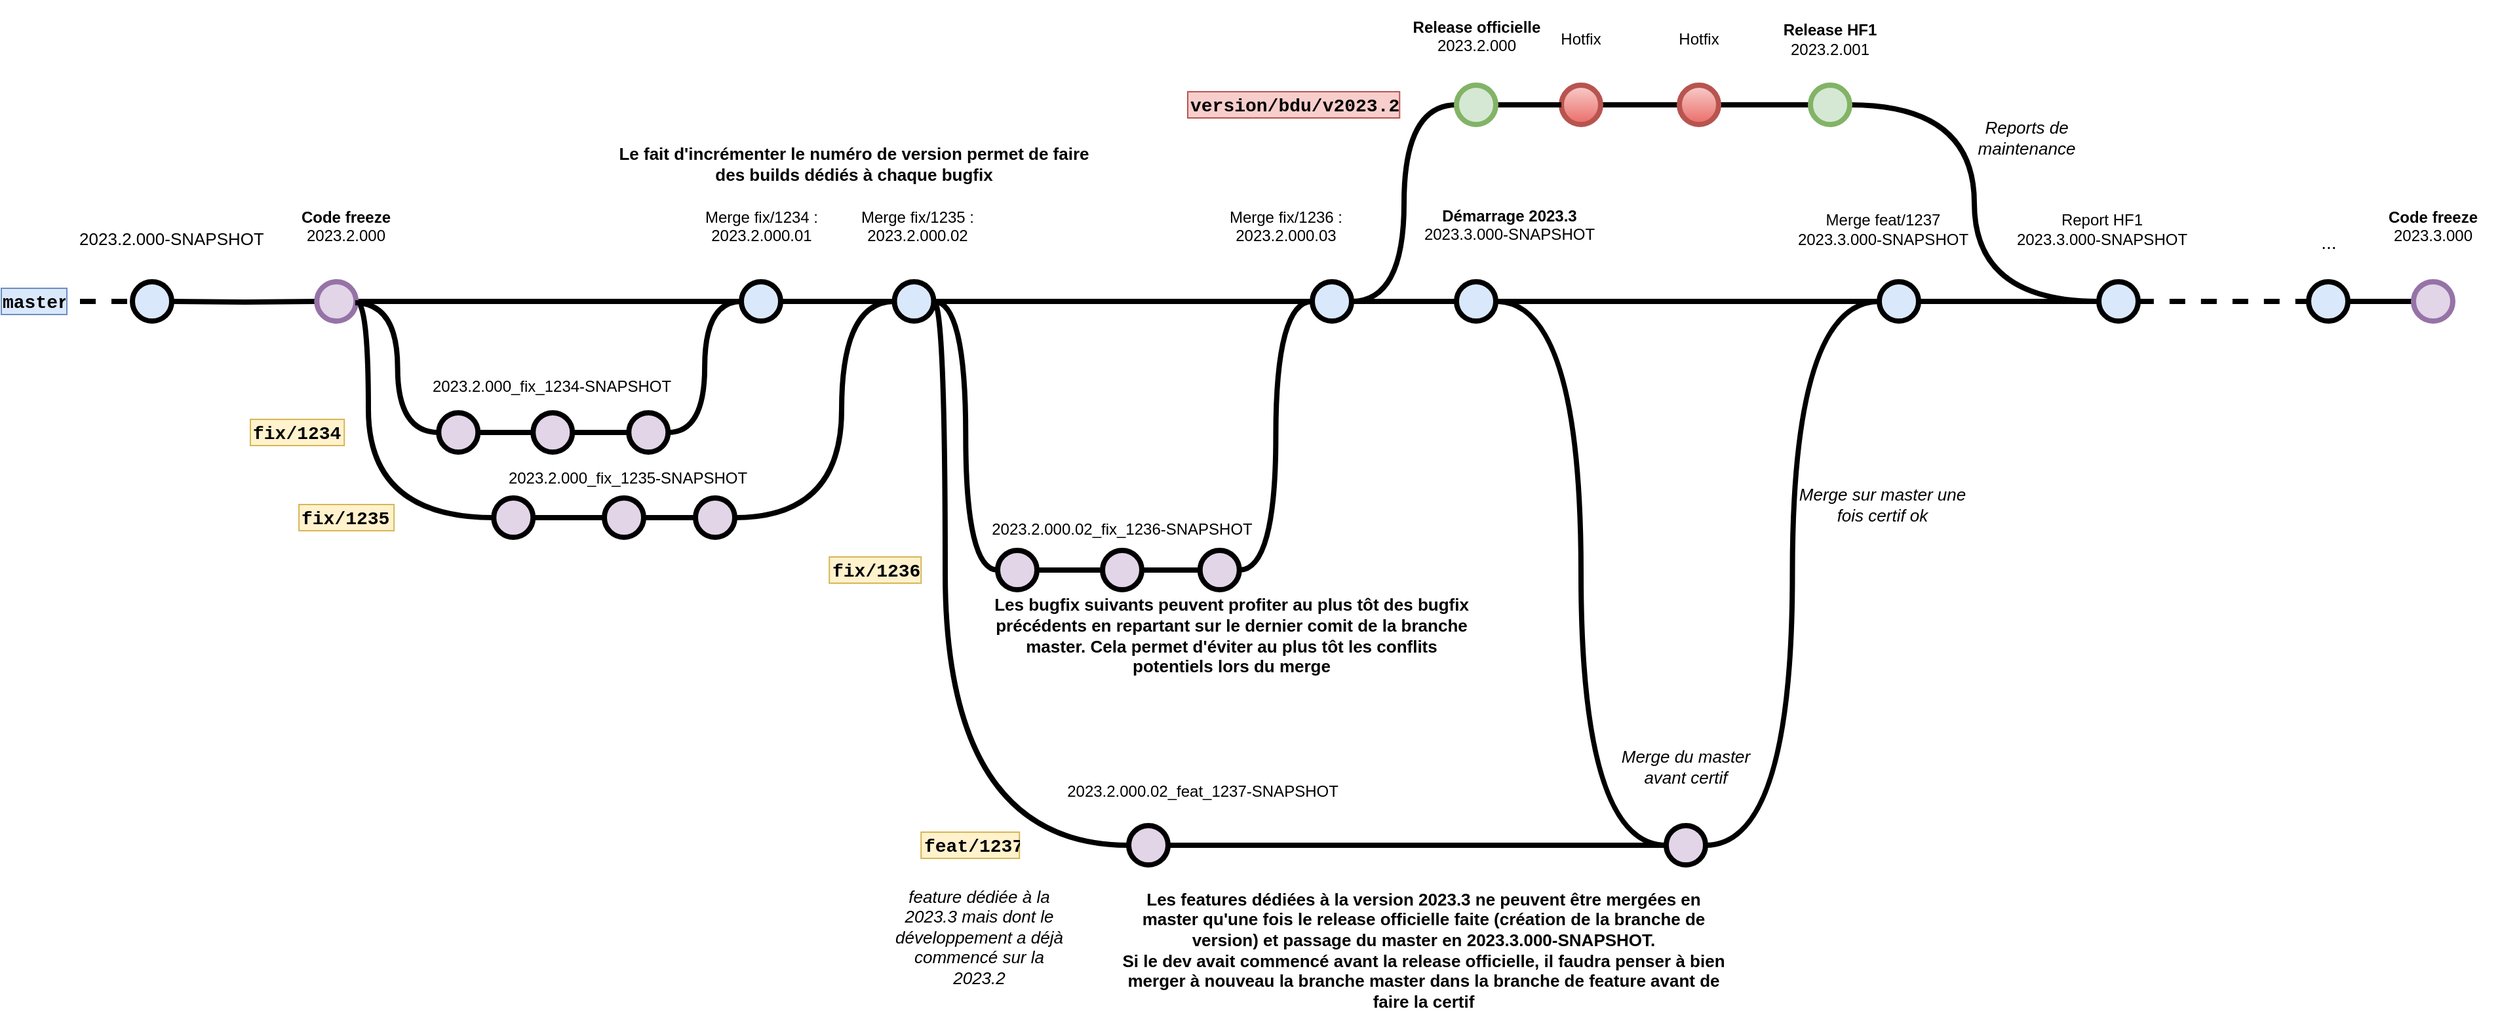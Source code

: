 <mxfile version="21.3.7" type="github">
  <diagram id="yPxyJZ8AM_hMuL3Unpa9" name="simple gitflow">
    <mxGraphModel dx="2607" dy="1462" grid="1" gridSize="10" guides="1" tooltips="1" connect="1" arrows="1" fold="1" page="1" pageScale="1" pageWidth="1100" pageHeight="850" math="0" shadow="0">
      <root>
        <mxCell id="0" />
        <mxCell id="1" parent="0" />
        <mxCell id="kNyc37dz9Y1JkBd23-l--1" value="" style="edgeStyle=orthogonalEdgeStyle;rounded=0;html=1;jettySize=auto;orthogonalLoop=1;plain-blue;endArrow=none;endFill=0;strokeWidth=4;strokeColor=#000000;" parent="1" target="kNyc37dz9Y1JkBd23-l--5" edge="1">
          <mxGeometry x="144.5" y="250" as="geometry">
            <mxPoint x="140" y="250" as="sourcePoint" />
          </mxGeometry>
        </mxCell>
        <mxCell id="kNyc37dz9Y1JkBd23-l--4" value="" style="edgeStyle=orthogonalEdgeStyle;curved=1;rounded=0;orthogonalLoop=1;jettySize=auto;html=1;endArrow=none;endFill=0;strokeWidth=4;fontFamily=Courier New;fontSize=16;" parent="1" source="kNyc37dz9Y1JkBd23-l--5" target="kNyc37dz9Y1JkBd23-l--8" edge="1">
          <mxGeometry relative="1" as="geometry" />
        </mxCell>
        <mxCell id="kNyc37dz9Y1JkBd23-l--71" style="edgeStyle=orthogonalEdgeStyle;shape=connector;curved=1;rounded=0;orthogonalLoop=1;jettySize=auto;html=1;entryX=0;entryY=0.5;entryDx=0;entryDy=0;entryPerimeter=0;labelBackgroundColor=default;strokeColor=default;strokeWidth=4;fontFamily=Courier New;fontSize=16;fontColor=default;endArrow=none;endFill=0;" parent="1" source="kNyc37dz9Y1JkBd23-l--5" target="kNyc37dz9Y1JkBd23-l--38" edge="1">
          <mxGeometry relative="1" as="geometry">
            <Array as="points">
              <mxPoint x="290" y="250" />
              <mxPoint x="290" y="415" />
            </Array>
          </mxGeometry>
        </mxCell>
        <mxCell id="kNyc37dz9Y1JkBd23-l--5" value="" style="verticalLabelPosition=bottom;verticalAlign=top;html=1;strokeWidth=4;shape=mxgraph.flowchart.on-page_reference;strokeColor=#9673a6;fillColor=#e1d5e7;" parent="1" vertex="1">
          <mxGeometry x="250.62" y="235" width="30" height="30" as="geometry" />
        </mxCell>
        <mxCell id="kNyc37dz9Y1JkBd23-l--57" value="" style="edgeStyle=orthogonalEdgeStyle;shape=connector;curved=1;rounded=0;orthogonalLoop=1;jettySize=auto;html=1;labelBackgroundColor=default;strokeColor=default;strokeWidth=4;fontFamily=Courier New;fontSize=16;fontColor=default;endArrow=none;endFill=0;" parent="1" source="kNyc37dz9Y1JkBd23-l--8" target="kNyc37dz9Y1JkBd23-l--53" edge="1">
          <mxGeometry relative="1" as="geometry" />
        </mxCell>
        <mxCell id="kNyc37dz9Y1JkBd23-l--8" value="" style="verticalLabelPosition=bottom;verticalAlign=top;html=1;strokeWidth=4;shape=mxgraph.flowchart.on-page_reference;plain-blue;gradientColor=none;strokeColor=#000000;" parent="1" vertex="1">
          <mxGeometry x="574.5" y="235" width="30" height="30" as="geometry" />
        </mxCell>
        <mxCell id="kNyc37dz9Y1JkBd23-l--12" value="" style="edgeStyle=orthogonalEdgeStyle;rounded=0;html=1;jettySize=auto;orthogonalLoop=1;strokeWidth=4;endArrow=none;endFill=0;dashed=1;" parent="1" edge="1">
          <mxGeometry x="44.5" y="250" as="geometry">
            <mxPoint x="70" y="250" as="sourcePoint" />
            <mxPoint x="114.5" y="250" as="targetPoint" />
          </mxGeometry>
        </mxCell>
        <mxCell id="kNyc37dz9Y1JkBd23-l--13" value="master" style="text;html=1;strokeColor=#6c8ebf;fillColor=#dae8fc;align=center;verticalAlign=middle;whiteSpace=wrap;overflow=hidden;fontSize=14;fontStyle=1;fontFamily=Courier New;" parent="1" vertex="1">
          <mxGeometry x="10" y="240" width="50" height="20" as="geometry" />
        </mxCell>
        <mxCell id="kNyc37dz9Y1JkBd23-l--14" style="edgeStyle=orthogonalEdgeStyle;curved=1;rounded=0;html=1;exitX=1;exitY=0.5;exitPerimeter=0;entryX=0;entryY=0.5;entryPerimeter=0;endArrow=none;endFill=0;jettySize=auto;orthogonalLoop=1;strokeWidth=4;fontSize=15;" parent="1" source="kNyc37dz9Y1JkBd23-l--15" target="kNyc37dz9Y1JkBd23-l--17" edge="1">
          <mxGeometry relative="1" as="geometry" />
        </mxCell>
        <mxCell id="kNyc37dz9Y1JkBd23-l--15" value="" style="verticalLabelPosition=bottom;verticalAlign=top;html=1;strokeWidth=4;shape=mxgraph.flowchart.on-page_reference;plain-purple;gradientColor=none;strokeColor=#000000;" parent="1" vertex="1">
          <mxGeometry x="343.63" y="335" width="30" height="30" as="geometry" />
        </mxCell>
        <mxCell id="kNyc37dz9Y1JkBd23-l--16" style="edgeStyle=orthogonalEdgeStyle;curved=1;rounded=0;html=1;exitX=1;exitY=0.5;exitPerimeter=0;entryX=0;entryY=0.5;entryPerimeter=0;endArrow=none;endFill=0;jettySize=auto;orthogonalLoop=1;strokeWidth=4;fontSize=15;" parent="1" source="kNyc37dz9Y1JkBd23-l--17" target="kNyc37dz9Y1JkBd23-l--19" edge="1">
          <mxGeometry relative="1" as="geometry" />
        </mxCell>
        <mxCell id="kNyc37dz9Y1JkBd23-l--17" value="" style="verticalLabelPosition=bottom;verticalAlign=top;html=1;strokeWidth=4;shape=mxgraph.flowchart.on-page_reference;plain-purple;gradientColor=none;strokeColor=#000000;" parent="1" vertex="1">
          <mxGeometry x="415.63" y="335" width="30" height="30" as="geometry" />
        </mxCell>
        <mxCell id="kNyc37dz9Y1JkBd23-l--19" value="" style="verticalLabelPosition=bottom;verticalAlign=top;html=1;strokeWidth=4;shape=mxgraph.flowchart.on-page_reference;plain-purple;gradientColor=none;strokeColor=#000000;" parent="1" vertex="1">
          <mxGeometry x="488.63" y="335" width="30" height="30" as="geometry" />
        </mxCell>
        <mxCell id="kNyc37dz9Y1JkBd23-l--20" value="&lt;div&gt;fix/1234&lt;/div&gt;" style="text;html=1;strokeColor=#d6b656;fillColor=#fff2cc;align=left;verticalAlign=middle;whiteSpace=wrap;overflow=hidden;fontSize=14;fontStyle=1;fontFamily=Courier New;" parent="1" vertex="1">
          <mxGeometry x="200" y="340" width="71.62" height="20" as="geometry" />
        </mxCell>
        <mxCell id="kNyc37dz9Y1JkBd23-l--23" value="&lt;div style=&quot;font-size: 13px;&quot;&gt;2023.2.000-SNAPSHOT&lt;/div&gt;&lt;div style=&quot;font-size: 13px;&quot;&gt;&lt;br style=&quot;font-size: 13px;&quot;&gt;&lt;/div&gt;" style="text;html=1;strokeColor=none;fillColor=none;align=center;verticalAlign=middle;whiteSpace=wrap;overflow=hidden;fontSize=13;" parent="1" vertex="1">
          <mxGeometry x="59.5" y="185" width="160" height="50" as="geometry" />
        </mxCell>
        <mxCell id="kNyc37dz9Y1JkBd23-l--30" value="&lt;div style=&quot;font-size: 12px;&quot;&gt;&lt;b&gt;Code freeze&lt;/b&gt; &lt;br style=&quot;font-size: 12px;&quot;&gt;&lt;/div&gt;&lt;div style=&quot;font-size: 12px;&quot;&gt;2023.2.000&lt;/div&gt;&lt;div style=&quot;font-size: 12px;&quot;&gt;&lt;br style=&quot;font-size: 12px;&quot;&gt;&lt;/div&gt;" style="text;html=1;strokeColor=none;fillColor=none;align=center;verticalAlign=middle;whiteSpace=wrap;overflow=hidden;fontSize=12;" parent="1" vertex="1">
          <mxGeometry x="223.31" y="160" width="100" height="80" as="geometry" />
        </mxCell>
        <mxCell id="kNyc37dz9Y1JkBd23-l--33" style="edgeStyle=orthogonalEdgeStyle;curved=1;rounded=0;html=1;entryX=0;entryY=0.5;entryPerimeter=0;endArrow=none;endFill=0;jettySize=auto;orthogonalLoop=1;strokeWidth=4;fontSize=15;entryDx=0;entryDy=0;" parent="1" target="kNyc37dz9Y1JkBd23-l--15" edge="1">
          <mxGeometry relative="1" as="geometry">
            <mxPoint x="280" y="251" as="sourcePoint" />
            <mxPoint x="477" y="330" as="targetPoint" />
          </mxGeometry>
        </mxCell>
        <mxCell id="kNyc37dz9Y1JkBd23-l--35" style="edgeStyle=orthogonalEdgeStyle;curved=1;rounded=0;html=1;entryX=0;entryY=0.5;entryPerimeter=0;endArrow=none;endFill=0;jettySize=auto;orthogonalLoop=1;strokeWidth=4;fontSize=15;entryDx=0;entryDy=0;" parent="1" source="kNyc37dz9Y1JkBd23-l--19" target="kNyc37dz9Y1JkBd23-l--8" edge="1">
          <mxGeometry relative="1" as="geometry">
            <mxPoint x="678.75" y="350" as="sourcePoint" />
            <mxPoint x="720.75" y="270" as="targetPoint" />
          </mxGeometry>
        </mxCell>
        <mxCell id="kNyc37dz9Y1JkBd23-l--36" value="&lt;div style=&quot;font-size: 12px;&quot;&gt;Merge fix/1234 :&lt;br style=&quot;font-size: 12px;&quot;&gt;&lt;/div&gt;&lt;div style=&quot;font-size: 12px;&quot;&gt;2023.2.000.01&lt;/div&gt;&lt;div style=&quot;font-size: 12px;&quot;&gt;&lt;br style=&quot;font-size: 12px;&quot;&gt;&lt;/div&gt;" style="text;html=1;strokeColor=none;fillColor=none;align=center;verticalAlign=middle;whiteSpace=wrap;overflow=hidden;fontSize=12;" parent="1" vertex="1">
          <mxGeometry x="539.5" y="175" width="100" height="50" as="geometry" />
        </mxCell>
        <mxCell id="kNyc37dz9Y1JkBd23-l--37" style="edgeStyle=orthogonalEdgeStyle;curved=1;rounded=0;html=1;exitX=1;exitY=0.5;exitPerimeter=0;entryX=0;entryY=0.5;entryPerimeter=0;endArrow=none;endFill=0;jettySize=auto;orthogonalLoop=1;strokeWidth=4;fontSize=15;" parent="1" source="kNyc37dz9Y1JkBd23-l--38" target="kNyc37dz9Y1JkBd23-l--40" edge="1">
          <mxGeometry relative="1" as="geometry" />
        </mxCell>
        <mxCell id="kNyc37dz9Y1JkBd23-l--38" value="" style="verticalLabelPosition=bottom;verticalAlign=top;html=1;strokeWidth=4;shape=mxgraph.flowchart.on-page_reference;plain-purple;gradientColor=none;strokeColor=#000000;" parent="1" vertex="1">
          <mxGeometry x="385.63" y="400" width="30" height="30" as="geometry" />
        </mxCell>
        <mxCell id="kNyc37dz9Y1JkBd23-l--39" style="edgeStyle=orthogonalEdgeStyle;curved=1;rounded=0;html=1;exitX=1;exitY=0.5;exitPerimeter=0;entryX=0;entryY=0.5;entryPerimeter=0;endArrow=none;endFill=0;jettySize=auto;orthogonalLoop=1;strokeWidth=4;fontSize=15;" parent="1" source="kNyc37dz9Y1JkBd23-l--40" target="kNyc37dz9Y1JkBd23-l--41" edge="1">
          <mxGeometry relative="1" as="geometry" />
        </mxCell>
        <mxCell id="kNyc37dz9Y1JkBd23-l--40" value="" style="verticalLabelPosition=bottom;verticalAlign=top;html=1;strokeWidth=4;shape=mxgraph.flowchart.on-page_reference;plain-purple;gradientColor=none;strokeColor=#000000;" parent="1" vertex="1">
          <mxGeometry x="470" y="400" width="30" height="30" as="geometry" />
        </mxCell>
        <mxCell id="kNyc37dz9Y1JkBd23-l--59" style="edgeStyle=orthogonalEdgeStyle;shape=connector;curved=1;rounded=0;orthogonalLoop=1;jettySize=auto;html=1;entryX=0;entryY=0.5;entryDx=0;entryDy=0;entryPerimeter=0;labelBackgroundColor=default;strokeColor=default;strokeWidth=4;fontFamily=Courier New;fontSize=16;fontColor=default;endArrow=none;endFill=0;" parent="1" source="kNyc37dz9Y1JkBd23-l--41" target="kNyc37dz9Y1JkBd23-l--53" edge="1">
          <mxGeometry relative="1" as="geometry">
            <Array as="points">
              <mxPoint x="651" y="415" />
              <mxPoint x="651" y="250" />
            </Array>
          </mxGeometry>
        </mxCell>
        <mxCell id="kNyc37dz9Y1JkBd23-l--41" value="" style="verticalLabelPosition=bottom;verticalAlign=top;html=1;strokeWidth=4;shape=mxgraph.flowchart.on-page_reference;plain-purple;gradientColor=none;strokeColor=#000000;" parent="1" vertex="1">
          <mxGeometry x="539.5" y="400" width="30" height="30" as="geometry" />
        </mxCell>
        <mxCell id="kNyc37dz9Y1JkBd23-l--42" value="&lt;div&gt;fix/1235&lt;/div&gt;" style="text;html=1;strokeColor=#d6b656;fillColor=#fff2cc;align=left;verticalAlign=middle;whiteSpace=wrap;overflow=hidden;fontSize=14;fontStyle=1;fontFamily=Courier New;" parent="1" vertex="1">
          <mxGeometry x="237.06" y="405" width="72.5" height="20" as="geometry" />
        </mxCell>
        <mxCell id="kNyc37dz9Y1JkBd23-l--62" value="" style="edgeStyle=orthogonalEdgeStyle;shape=connector;curved=1;rounded=0;orthogonalLoop=1;jettySize=auto;html=1;labelBackgroundColor=default;strokeColor=default;strokeWidth=4;fontFamily=Courier New;fontSize=16;fontColor=default;endArrow=none;endFill=0;" parent="1" source="kNyc37dz9Y1JkBd23-l--53" target="kNyc37dz9Y1JkBd23-l--61" edge="1">
          <mxGeometry relative="1" as="geometry" />
        </mxCell>
        <mxCell id="kNyc37dz9Y1JkBd23-l--68" style="edgeStyle=orthogonalEdgeStyle;shape=connector;curved=1;rounded=0;orthogonalLoop=1;jettySize=auto;html=1;entryX=0;entryY=0.5;entryDx=0;entryDy=0;entryPerimeter=0;labelBackgroundColor=default;strokeColor=default;strokeWidth=4;fontFamily=Courier New;fontSize=16;fontColor=default;endArrow=none;endFill=0;" parent="1" source="kNyc37dz9Y1JkBd23-l--53" target="kNyc37dz9Y1JkBd23-l--64" edge="1">
          <mxGeometry relative="1" as="geometry" />
        </mxCell>
        <mxCell id="kNyc37dz9Y1JkBd23-l--53" value="" style="verticalLabelPosition=bottom;verticalAlign=top;html=1;strokeWidth=4;shape=mxgraph.flowchart.on-page_reference;plain-blue;gradientColor=none;strokeColor=#000000;" parent="1" vertex="1">
          <mxGeometry x="691.25" y="235" width="30" height="30" as="geometry" />
        </mxCell>
        <mxCell id="kNyc37dz9Y1JkBd23-l--60" value="&lt;div style=&quot;font-size: 12px;&quot;&gt;Merge fix/1235 :&lt;br style=&quot;font-size: 12px;&quot;&gt;&lt;/div&gt;&lt;div style=&quot;font-size: 12px;&quot;&gt;2023.2.000.02&lt;/div&gt;&lt;div style=&quot;font-size: 12px;&quot;&gt;&lt;br style=&quot;font-size: 12px;&quot;&gt;&lt;/div&gt;" style="text;html=1;strokeColor=none;fillColor=none;align=center;verticalAlign=middle;whiteSpace=wrap;overflow=hidden;fontSize=12;" parent="1" vertex="1">
          <mxGeometry x="659" y="160" width="100" height="80" as="geometry" />
        </mxCell>
        <mxCell id="kNyc37dz9Y1JkBd23-l--83" style="edgeStyle=orthogonalEdgeStyle;shape=connector;curved=1;rounded=0;orthogonalLoop=1;jettySize=auto;html=1;entryX=0;entryY=0.5;entryDx=0;entryDy=0;entryPerimeter=0;labelBackgroundColor=default;strokeColor=default;strokeWidth=4;fontFamily=Courier New;fontSize=16;fontColor=default;endArrow=none;endFill=0;" parent="1" source="kNyc37dz9Y1JkBd23-l--61" target="kNyc37dz9Y1JkBd23-l--84" edge="1">
          <mxGeometry relative="1" as="geometry">
            <mxPoint x="1100" y="100" as="targetPoint" />
          </mxGeometry>
        </mxCell>
        <mxCell id="kNyc37dz9Y1JkBd23-l--105" style="edgeStyle=orthogonalEdgeStyle;shape=connector;curved=1;rounded=0;orthogonalLoop=1;jettySize=auto;html=1;entryX=0;entryY=0.5;entryDx=0;entryDy=0;entryPerimeter=0;labelBackgroundColor=default;strokeColor=default;strokeWidth=4;fontFamily=Courier New;fontSize=16;fontColor=default;endArrow=none;endFill=0;" parent="1" source="kNyc37dz9Y1JkBd23-l--61" target="kNyc37dz9Y1JkBd23-l--100" edge="1">
          <mxGeometry relative="1" as="geometry" />
        </mxCell>
        <mxCell id="kNyc37dz9Y1JkBd23-l--61" value="" style="verticalLabelPosition=bottom;verticalAlign=top;html=1;strokeWidth=4;shape=mxgraph.flowchart.on-page_reference;plain-blue;gradientColor=none;strokeColor=#000000;" parent="1" vertex="1">
          <mxGeometry x="1010" y="235" width="30" height="30" as="geometry" />
        </mxCell>
        <mxCell id="kNyc37dz9Y1JkBd23-l--63" style="edgeStyle=orthogonalEdgeStyle;curved=1;rounded=0;html=1;exitX=1;exitY=0.5;exitPerimeter=0;entryX=0;entryY=0.5;entryPerimeter=0;endArrow=none;endFill=0;jettySize=auto;orthogonalLoop=1;strokeWidth=4;fontSize=15;" parent="1" source="kNyc37dz9Y1JkBd23-l--64" target="kNyc37dz9Y1JkBd23-l--66" edge="1">
          <mxGeometry relative="1" as="geometry" />
        </mxCell>
        <mxCell id="kNyc37dz9Y1JkBd23-l--64" value="" style="verticalLabelPosition=bottom;verticalAlign=top;html=1;strokeWidth=4;shape=mxgraph.flowchart.on-page_reference;plain-purple;gradientColor=none;strokeColor=#000000;" parent="1" vertex="1">
          <mxGeometry x="770" y="440" width="30" height="30" as="geometry" />
        </mxCell>
        <mxCell id="kNyc37dz9Y1JkBd23-l--65" style="edgeStyle=orthogonalEdgeStyle;curved=1;rounded=0;html=1;exitX=1;exitY=0.5;exitPerimeter=0;entryX=0;entryY=0.5;entryPerimeter=0;endArrow=none;endFill=0;jettySize=auto;orthogonalLoop=1;strokeWidth=4;fontSize=15;" parent="1" source="kNyc37dz9Y1JkBd23-l--66" target="kNyc37dz9Y1JkBd23-l--67" edge="1">
          <mxGeometry relative="1" as="geometry" />
        </mxCell>
        <mxCell id="kNyc37dz9Y1JkBd23-l--66" value="" style="verticalLabelPosition=bottom;verticalAlign=top;html=1;strokeWidth=4;shape=mxgraph.flowchart.on-page_reference;plain-purple;gradientColor=none;strokeColor=#000000;" parent="1" vertex="1">
          <mxGeometry x="850" y="440" width="30" height="30" as="geometry" />
        </mxCell>
        <mxCell id="kNyc37dz9Y1JkBd23-l--69" style="edgeStyle=orthogonalEdgeStyle;shape=connector;curved=1;rounded=0;orthogonalLoop=1;jettySize=auto;html=1;entryX=0;entryY=0.5;entryDx=0;entryDy=0;entryPerimeter=0;labelBackgroundColor=default;strokeColor=default;strokeWidth=4;fontFamily=Courier New;fontSize=16;fontColor=default;endArrow=none;endFill=0;" parent="1" source="kNyc37dz9Y1JkBd23-l--67" target="kNyc37dz9Y1JkBd23-l--61" edge="1">
          <mxGeometry relative="1" as="geometry" />
        </mxCell>
        <mxCell id="kNyc37dz9Y1JkBd23-l--67" value="" style="verticalLabelPosition=bottom;verticalAlign=top;html=1;strokeWidth=4;shape=mxgraph.flowchart.on-page_reference;plain-purple;gradientColor=none;strokeColor=#000000;" parent="1" vertex="1">
          <mxGeometry x="924.37" y="440" width="30" height="30" as="geometry" />
        </mxCell>
        <mxCell id="kNyc37dz9Y1JkBd23-l--70" value="&lt;div style=&quot;font-size: 12px;&quot;&gt;Merge fix/1236 :&lt;br style=&quot;font-size: 12px;&quot;&gt;&lt;/div&gt;&lt;div style=&quot;font-size: 12px;&quot;&gt;2023.2.000.03&lt;/div&gt;&lt;div style=&quot;font-size: 12px;&quot;&gt;&lt;br style=&quot;font-size: 12px;&quot;&gt;&lt;/div&gt;" style="text;html=1;strokeColor=none;fillColor=none;align=center;verticalAlign=middle;whiteSpace=wrap;overflow=hidden;fontSize=12;" parent="1" vertex="1">
          <mxGeometry x="940" y="160" width="100" height="80" as="geometry" />
        </mxCell>
        <mxCell id="kNyc37dz9Y1JkBd23-l--93" value="" style="edgeStyle=orthogonalEdgeStyle;shape=connector;curved=1;rounded=0;orthogonalLoop=1;jettySize=auto;html=1;labelBackgroundColor=default;strokeColor=default;strokeWidth=4;fontFamily=Courier New;fontSize=16;fontColor=default;endArrow=none;endFill=0;" parent="1" source="kNyc37dz9Y1JkBd23-l--82" target="kNyc37dz9Y1JkBd23-l--90" edge="1">
          <mxGeometry relative="1" as="geometry" />
        </mxCell>
        <mxCell id="kNyc37dz9Y1JkBd23-l--82" value="" style="verticalLabelPosition=bottom;verticalAlign=top;html=1;strokeWidth=4;shape=mxgraph.flowchart.on-page_reference;plain-blue;gradientColor=#EA6B66;strokeColor=#B85450;fillColor=#F8CECC;" parent="1" vertex="1">
          <mxGeometry x="1200" y="85" width="30" height="30" as="geometry" />
        </mxCell>
        <mxCell id="kNyc37dz9Y1JkBd23-l--86" style="edgeStyle=orthogonalEdgeStyle;shape=connector;curved=1;rounded=0;orthogonalLoop=1;jettySize=auto;html=1;entryX=0;entryY=0.5;entryDx=0;entryDy=0;entryPerimeter=0;labelBackgroundColor=default;strokeColor=default;strokeWidth=4;fontFamily=Courier New;fontSize=16;fontColor=default;endArrow=none;endFill=0;" parent="1" source="kNyc37dz9Y1JkBd23-l--84" target="kNyc37dz9Y1JkBd23-l--82" edge="1">
          <mxGeometry relative="1" as="geometry" />
        </mxCell>
        <mxCell id="kNyc37dz9Y1JkBd23-l--84" value="" style="verticalLabelPosition=bottom;verticalAlign=top;html=1;strokeWidth=4;shape=mxgraph.flowchart.on-page_reference;strokeColor=#82b366;fillColor=#d5e8d4;" parent="1" vertex="1">
          <mxGeometry x="1120" y="85" width="30" height="30" as="geometry" />
        </mxCell>
        <mxCell id="kNyc37dz9Y1JkBd23-l--85" value="&lt;div style=&quot;font-size: 12px;&quot;&gt;&lt;b&gt;Release officielle&lt;/b&gt;&lt;br style=&quot;font-size: 12px;&quot;&gt;&lt;/div&gt;&lt;div style=&quot;font-size: 12px;&quot;&gt;2023.2.000&lt;/div&gt;&lt;div style=&quot;font-size: 12px;&quot;&gt;&lt;br style=&quot;font-size: 12px;&quot;&gt;&lt;/div&gt;" style="text;html=1;strokeColor=none;fillColor=none;align=center;verticalAlign=middle;whiteSpace=wrap;overflow=hidden;fontSize=12;" parent="1" vertex="1">
          <mxGeometry x="1082.5" y="20" width="105" height="70" as="geometry" />
        </mxCell>
        <mxCell id="kNyc37dz9Y1JkBd23-l--107" style="edgeStyle=orthogonalEdgeStyle;shape=connector;curved=1;rounded=0;orthogonalLoop=1;jettySize=auto;html=1;entryX=0;entryY=0.5;entryDx=0;entryDy=0;entryPerimeter=0;labelBackgroundColor=default;strokeColor=default;strokeWidth=4;fontFamily=Courier New;fontSize=16;fontColor=default;endArrow=none;endFill=0;" parent="1" source="kNyc37dz9Y1JkBd23-l--90" target="kNyc37dz9Y1JkBd23-l--106" edge="1">
          <mxGeometry relative="1" as="geometry" />
        </mxCell>
        <mxCell id="kNyc37dz9Y1JkBd23-l--90" value="" style="verticalLabelPosition=bottom;verticalAlign=top;html=1;strokeWidth=4;shape=mxgraph.flowchart.on-page_reference;plain-blue;gradientColor=#EA6B66;strokeColor=#B85450;fillColor=#F8CECC;" parent="1" vertex="1">
          <mxGeometry x="1290" y="85" width="30" height="30" as="geometry" />
        </mxCell>
        <mxCell id="kNyc37dz9Y1JkBd23-l--94" value="&lt;div&gt;fix/1236&lt;/div&gt;" style="text;html=1;strokeColor=#d6b656;fillColor=#fff2cc;align=left;verticalAlign=middle;whiteSpace=wrap;overflow=hidden;fontSize=14;fontStyle=1;fontFamily=Courier New;" parent="1" vertex="1">
          <mxGeometry x="641.62" y="445" width="70" height="20" as="geometry" />
        </mxCell>
        <mxCell id="kNyc37dz9Y1JkBd23-l--97" value="version/bdu/v2023.2" style="text;html=1;strokeColor=#b85450;fillColor=#f8cecc;align=left;verticalAlign=middle;whiteSpace=wrap;overflow=hidden;fontSize=14;fontStyle=1;fontFamily=Courier New;" parent="1" vertex="1">
          <mxGeometry x="915.0" y="90" width="161.62" height="20" as="geometry" />
        </mxCell>
        <mxCell id="kNyc37dz9Y1JkBd23-l--98" value="Hotfix" style="text;html=1;strokeColor=none;fillColor=none;align=center;verticalAlign=middle;whiteSpace=wrap;overflow=hidden;fontSize=12;" parent="1" vertex="1">
          <mxGeometry x="1165" y="20" width="100" height="60" as="geometry" />
        </mxCell>
        <mxCell id="kNyc37dz9Y1JkBd23-l--99" value="&lt;div style=&quot;font-size: 12px;&quot;&gt;Hotfix&lt;/div&gt;" style="text;html=1;strokeColor=none;fillColor=none;align=center;verticalAlign=middle;whiteSpace=wrap;overflow=hidden;fontSize=12;" parent="1" vertex="1">
          <mxGeometry x="1255" y="20" width="100" height="60" as="geometry" />
        </mxCell>
        <mxCell id="kNyc37dz9Y1JkBd23-l--123" style="edgeStyle=orthogonalEdgeStyle;shape=connector;curved=1;rounded=0;orthogonalLoop=1;jettySize=auto;html=1;labelBackgroundColor=default;strokeColor=default;strokeWidth=4;fontFamily=Courier New;fontSize=16;fontColor=default;endArrow=none;endFill=0;" parent="1" source="kNyc37dz9Y1JkBd23-l--100" target="kNyc37dz9Y1JkBd23-l--109" edge="1">
          <mxGeometry relative="1" as="geometry" />
        </mxCell>
        <mxCell id="kNyc37dz9Y1JkBd23-l--152" style="edgeStyle=orthogonalEdgeStyle;shape=connector;curved=1;rounded=0;orthogonalLoop=1;jettySize=auto;html=1;entryX=0;entryY=0.5;entryDx=0;entryDy=0;entryPerimeter=0;labelBackgroundColor=default;strokeColor=default;strokeWidth=4;fontFamily=Courier New;fontSize=16;fontColor=default;endArrow=none;endFill=0;" parent="1" source="kNyc37dz9Y1JkBd23-l--100" target="kNyc37dz9Y1JkBd23-l--113" edge="1">
          <mxGeometry relative="1" as="geometry" />
        </mxCell>
        <mxCell id="kNyc37dz9Y1JkBd23-l--100" value="" style="verticalLabelPosition=bottom;verticalAlign=top;html=1;strokeWidth=4;shape=mxgraph.flowchart.on-page_reference;plain-blue;gradientColor=none;strokeColor=#000000;" parent="1" vertex="1">
          <mxGeometry x="1120" y="235" width="30" height="30" as="geometry" />
        </mxCell>
        <mxCell id="kNyc37dz9Y1JkBd23-l--104" value="&lt;div style=&quot;font-size: 12px;&quot;&gt;&lt;b&gt;Démarrage 2023.3&lt;/b&gt;&lt;br style=&quot;font-size: 12px;&quot;&gt;&lt;/div&gt;&lt;div style=&quot;font-size: 12px;&quot;&gt;2023.3.000-SNAPSHOT&lt;/div&gt;&lt;div style=&quot;font-size: 12px;&quot;&gt;&lt;br style=&quot;font-size: 12px;&quot;&gt;&lt;/div&gt;" style="text;html=1;strokeColor=none;fillColor=none;align=center;verticalAlign=middle;whiteSpace=wrap;overflow=hidden;fontSize=12;" parent="1" vertex="1">
          <mxGeometry x="1082.5" y="175" width="155" height="40" as="geometry" />
        </mxCell>
        <mxCell id="kNyc37dz9Y1JkBd23-l--128" style="edgeStyle=orthogonalEdgeStyle;shape=connector;curved=1;rounded=0;orthogonalLoop=1;jettySize=auto;html=1;entryX=0;entryY=0.5;entryDx=0;entryDy=0;entryPerimeter=0;labelBackgroundColor=default;strokeColor=default;strokeWidth=4;fontFamily=Courier New;fontSize=16;fontColor=default;endArrow=none;endFill=0;" parent="1" source="kNyc37dz9Y1JkBd23-l--106" target="kNyc37dz9Y1JkBd23-l--124" edge="1">
          <mxGeometry relative="1" as="geometry" />
        </mxCell>
        <mxCell id="kNyc37dz9Y1JkBd23-l--106" value="" style="verticalLabelPosition=bottom;verticalAlign=top;html=1;strokeWidth=4;shape=mxgraph.flowchart.on-page_reference;strokeColor=#82b366;fillColor=#d5e8d4;" parent="1" vertex="1">
          <mxGeometry x="1390" y="85" width="30" height="30" as="geometry" />
        </mxCell>
        <mxCell id="kNyc37dz9Y1JkBd23-l--108" value="&lt;div style=&quot;font-size: 12px;&quot;&gt;&lt;b&gt;Release HF1 &lt;/b&gt;&lt;br style=&quot;font-size: 12px;&quot;&gt;&lt;/div&gt;&lt;div style=&quot;font-size: 12px;&quot;&gt;2023.2.001&lt;/div&gt;" style="text;html=1;strokeColor=none;fillColor=none;align=center;verticalAlign=middle;whiteSpace=wrap;overflow=hidden;fontSize=12;" parent="1" vertex="1">
          <mxGeometry x="1355" y="20" width="100" height="60" as="geometry" />
        </mxCell>
        <mxCell id="kNyc37dz9Y1JkBd23-l--127" style="edgeStyle=orthogonalEdgeStyle;shape=connector;curved=1;rounded=0;orthogonalLoop=1;jettySize=auto;html=1;entryX=0;entryY=0.5;entryDx=0;entryDy=0;entryPerimeter=0;labelBackgroundColor=default;strokeColor=default;strokeWidth=4;fontFamily=Courier New;fontSize=16;fontColor=default;endArrow=none;endFill=0;" parent="1" source="kNyc37dz9Y1JkBd23-l--109" target="kNyc37dz9Y1JkBd23-l--124" edge="1">
          <mxGeometry relative="1" as="geometry" />
        </mxCell>
        <mxCell id="kNyc37dz9Y1JkBd23-l--109" value="" style="verticalLabelPosition=bottom;verticalAlign=top;html=1;strokeWidth=4;shape=mxgraph.flowchart.on-page_reference;plain-blue;gradientColor=none;strokeColor=#000000;" parent="1" vertex="1">
          <mxGeometry x="1442.5" y="235" width="30" height="30" as="geometry" />
        </mxCell>
        <mxCell id="kNyc37dz9Y1JkBd23-l--110" style="edgeStyle=orthogonalEdgeStyle;curved=1;rounded=0;html=1;exitX=1;exitY=0.5;exitPerimeter=0;entryX=0;entryY=0.5;entryPerimeter=0;endArrow=none;endFill=0;jettySize=auto;orthogonalLoop=1;strokeWidth=4;fontSize=15;" parent="1" source="kNyc37dz9Y1JkBd23-l--111" target="kNyc37dz9Y1JkBd23-l--113" edge="1">
          <mxGeometry relative="1" as="geometry" />
        </mxCell>
        <mxCell id="kNyc37dz9Y1JkBd23-l--111" value="" style="verticalLabelPosition=bottom;verticalAlign=top;html=1;strokeWidth=4;shape=mxgraph.flowchart.on-page_reference;plain-purple;gradientColor=none;strokeColor=#000000;" parent="1" vertex="1">
          <mxGeometry x="870" y="650" width="30" height="30" as="geometry" />
        </mxCell>
        <mxCell id="kNyc37dz9Y1JkBd23-l--113" value="" style="verticalLabelPosition=bottom;verticalAlign=top;html=1;strokeWidth=4;shape=mxgraph.flowchart.on-page_reference;plain-purple;gradientColor=none;strokeColor=#000000;" parent="1" vertex="1">
          <mxGeometry x="1280" y="650" width="30" height="30" as="geometry" />
        </mxCell>
        <mxCell id="kNyc37dz9Y1JkBd23-l--117" style="edgeStyle=orthogonalEdgeStyle;shape=connector;curved=1;rounded=0;orthogonalLoop=1;jettySize=auto;html=1;entryX=0;entryY=0.5;entryDx=0;entryDy=0;entryPerimeter=0;labelBackgroundColor=default;strokeColor=default;strokeWidth=4;fontFamily=Courier New;fontSize=16;fontColor=default;endArrow=none;endFill=0;exitX=1;exitY=0.5;exitDx=0;exitDy=0;exitPerimeter=0;" parent="1" source="kNyc37dz9Y1JkBd23-l--113" target="kNyc37dz9Y1JkBd23-l--109" edge="1">
          <mxGeometry relative="1" as="geometry">
            <mxPoint x="1347.5" y="665.059" as="sourcePoint" />
          </mxGeometry>
        </mxCell>
        <mxCell id="kNyc37dz9Y1JkBd23-l--118" value="&lt;div&gt;Merge feat/1237&lt;/div&gt;&lt;div&gt;2023.3.000-SNAPSHOT&lt;br&gt;&lt;/div&gt;" style="text;html=1;strokeColor=none;fillColor=none;align=center;verticalAlign=middle;whiteSpace=wrap;overflow=hidden;fontSize=12;" parent="1" vertex="1">
          <mxGeometry x="1367.5" y="175" width="155" height="40" as="geometry" />
        </mxCell>
        <mxCell id="kNyc37dz9Y1JkBd23-l--131" style="edgeStyle=orthogonalEdgeStyle;shape=connector;curved=1;rounded=0;orthogonalLoop=1;jettySize=auto;html=1;labelBackgroundColor=default;strokeColor=default;strokeWidth=4;fontFamily=Courier New;fontSize=16;fontColor=default;endArrow=none;endFill=0;dashed=1;" parent="1" source="kNyc37dz9Y1JkBd23-l--124" target="kNyc37dz9Y1JkBd23-l--130" edge="1">
          <mxGeometry relative="1" as="geometry" />
        </mxCell>
        <mxCell id="kNyc37dz9Y1JkBd23-l--124" value="" style="verticalLabelPosition=bottom;verticalAlign=top;html=1;strokeWidth=4;shape=mxgraph.flowchart.on-page_reference;plain-blue;gradientColor=none;strokeColor=#000000;" parent="1" vertex="1">
          <mxGeometry x="1610" y="235" width="30" height="30" as="geometry" />
        </mxCell>
        <mxCell id="kNyc37dz9Y1JkBd23-l--129" value="&lt;div&gt;Report HF1&lt;/div&gt;&lt;div&gt;2023.3.000-SNAPSHOT&lt;br&gt;&lt;/div&gt;" style="text;html=1;strokeColor=none;fillColor=none;align=center;verticalAlign=middle;whiteSpace=wrap;overflow=hidden;fontSize=12;" parent="1" vertex="1">
          <mxGeometry x="1535" y="175" width="155" height="40" as="geometry" />
        </mxCell>
        <mxCell id="kNyc37dz9Y1JkBd23-l--174" style="edgeStyle=orthogonalEdgeStyle;shape=connector;curved=1;rounded=0;orthogonalLoop=1;jettySize=auto;html=1;entryX=0;entryY=0.5;entryDx=0;entryDy=0;entryPerimeter=0;labelBackgroundColor=default;strokeColor=default;strokeWidth=4;fontFamily=Courier New;fontSize=16;fontColor=default;endArrow=none;endFill=0;" parent="1" source="kNyc37dz9Y1JkBd23-l--130" target="kNyc37dz9Y1JkBd23-l--171" edge="1">
          <mxGeometry relative="1" as="geometry" />
        </mxCell>
        <mxCell id="kNyc37dz9Y1JkBd23-l--130" value="" style="verticalLabelPosition=bottom;verticalAlign=top;html=1;strokeWidth=4;shape=mxgraph.flowchart.on-page_reference;plain-blue;gradientColor=none;strokeColor=#000000;fontFamily=Courier New;fontSize=16;fontColor=default;" parent="1" vertex="1">
          <mxGeometry x="1770" y="235" width="30" height="30" as="geometry" />
        </mxCell>
        <mxCell id="kNyc37dz9Y1JkBd23-l--132" value="..." style="text;html=1;strokeColor=none;fillColor=none;align=center;verticalAlign=middle;whiteSpace=wrap;overflow=hidden;fontSize=14;dashed=1;" parent="1" vertex="1">
          <mxGeometry x="1707.5" y="185" width="155" height="40" as="geometry" />
        </mxCell>
        <mxCell id="kNyc37dz9Y1JkBd23-l--136" value="Le fait d&#39;incrémenter le numéro de version permet de faire des builds dédiés à chaque bugfix" style="text;strokeColor=none;fillColor=none;html=1;align=center;verticalAlign=middle;whiteSpace=wrap;rounded=0;fontSize=13;fontFamily=Helvetica;fontColor=default;fontStyle=1" parent="1" vertex="1">
          <mxGeometry x="470.63" y="130" width="379.37" height="30" as="geometry" />
        </mxCell>
        <mxCell id="kNyc37dz9Y1JkBd23-l--139" value="Les bugfix suivants peuvent profiter au plus tôt des bugfix précédents en repartant sur le dernier comit de la branche master. Cela permet d&#39;éviter au plus tôt les conflits potentiels lors du merge" style="text;strokeColor=none;fillColor=none;html=1;align=center;verticalAlign=middle;whiteSpace=wrap;rounded=0;fontSize=13;fontFamily=Helvetica;fontColor=default;fontStyle=1" parent="1" vertex="1">
          <mxGeometry x="759" y="490" width="379.37" height="30" as="geometry" />
        </mxCell>
        <mxCell id="kNyc37dz9Y1JkBd23-l--140" value="Les features dédiées à la version 2023.3 ne peuvent être mergées en master qu&#39;une fois le release officielle faite (création de la branche de version) et passage du master en 2023.3.000-SNAPSHOT.&lt;br&gt;Si le dev avait commencé avant la release officielle, il faudra penser à bien merger à nouveau la branche master dans la branche de feature avant de faire la certif" style="text;strokeColor=none;fillColor=none;html=1;align=center;verticalAlign=middle;whiteSpace=wrap;rounded=0;fontSize=13;fontFamily=Helvetica;fontColor=default;fontStyle=1" parent="1" vertex="1">
          <mxGeometry x="860" y="730" width="469.69" height="30" as="geometry" />
        </mxCell>
        <mxCell id="kNyc37dz9Y1JkBd23-l--156" value="&lt;div style=&quot;font-size: 12px;&quot;&gt;&amp;nbsp;&lt;br style=&quot;font-size: 12px;&quot;&gt;&lt;/div&gt;&lt;div style=&quot;font-size: 12px;&quot;&gt;2023.2.000_fix_1234-SNAPSHOT&lt;br&gt;&lt;/div&gt;&lt;div style=&quot;font-size: 12px;&quot;&gt;&lt;br style=&quot;font-size: 12px;&quot;&gt;&lt;/div&gt;" style="text;html=1;strokeColor=none;fillColor=none;align=center;verticalAlign=middle;whiteSpace=wrap;overflow=hidden;fontSize=12;" parent="1" vertex="1">
          <mxGeometry x="328.44" y="275" width="204.37" height="80" as="geometry" />
        </mxCell>
        <mxCell id="kNyc37dz9Y1JkBd23-l--157" value="&lt;div style=&quot;font-size: 12px;&quot;&gt;&amp;nbsp;&lt;br style=&quot;font-size: 12px;&quot;&gt;&lt;/div&gt;&lt;div style=&quot;font-size: 12px;&quot;&gt;2023.2.000_fix_1235-SNAPSHOT&lt;br&gt;&lt;/div&gt;&lt;div style=&quot;font-size: 12px;&quot;&gt;&lt;br style=&quot;font-size: 12px;&quot;&gt;&lt;/div&gt;" style="text;html=1;strokeColor=none;fillColor=none;align=center;verticalAlign=middle;whiteSpace=wrap;overflow=hidden;fontSize=12;" parent="1" vertex="1">
          <mxGeometry x="385.63" y="345" width="204.37" height="80" as="geometry" />
        </mxCell>
        <mxCell id="kNyc37dz9Y1JkBd23-l--158" value="&lt;div style=&quot;font-size: 12px;&quot;&gt;&amp;nbsp;&lt;br style=&quot;font-size: 12px;&quot;&gt;&lt;/div&gt;&lt;div style=&quot;font-size: 12px;&quot;&gt;2023.2.000.02_fix_1236-SNAPSHOT&lt;br&gt;&lt;/div&gt;&lt;div style=&quot;font-size: 12px;&quot;&gt;&lt;br style=&quot;font-size: 12px;&quot;&gt;&lt;/div&gt;" style="text;html=1;strokeColor=none;fillColor=none;align=center;verticalAlign=middle;whiteSpace=wrap;overflow=hidden;fontSize=12;" parent="1" vertex="1">
          <mxGeometry x="762.81" y="400" width="204.37" height="40" as="geometry" />
        </mxCell>
        <mxCell id="kNyc37dz9Y1JkBd23-l--160" value="&lt;div style=&quot;font-size: 12px;&quot;&gt;&amp;nbsp;&lt;br style=&quot;font-size: 12px;&quot;&gt;&lt;/div&gt;&lt;div style=&quot;font-size: 12px;&quot;&gt;2023.2.000.02_feat_1237-SNAPSHOT&lt;br&gt;&lt;/div&gt;&lt;div style=&quot;font-size: 12px;&quot;&gt;&lt;br style=&quot;font-size: 12px;&quot;&gt;&lt;/div&gt;" style="text;html=1;strokeColor=none;fillColor=none;align=center;verticalAlign=middle;whiteSpace=wrap;overflow=hidden;fontSize=12;" parent="1" vertex="1">
          <mxGeometry x="812.81" y="600" width="227.19" height="40" as="geometry" />
        </mxCell>
        <mxCell id="kNyc37dz9Y1JkBd23-l--165" value="" style="edgeStyle=orthogonalEdgeStyle;shape=connector;curved=1;rounded=0;orthogonalLoop=1;jettySize=auto;html=1;entryX=0;entryY=0.5;entryDx=0;entryDy=0;entryPerimeter=0;labelBackgroundColor=default;strokeColor=default;strokeWidth=4;fontFamily=Courier New;fontSize=16;fontColor=default;endArrow=none;endFill=0;" parent="1" source="kNyc37dz9Y1JkBd23-l--53" target="kNyc37dz9Y1JkBd23-l--111" edge="1">
          <mxGeometry relative="1" as="geometry">
            <mxPoint x="710" y="265" as="sourcePoint" />
            <mxPoint x="870" y="665" as="targetPoint" />
            <Array as="points">
              <mxPoint x="730" y="250" />
              <mxPoint x="730" y="665" />
            </Array>
          </mxGeometry>
        </mxCell>
        <mxCell id="kNyc37dz9Y1JkBd23-l--115" value="&lt;div&gt;feat/1237&lt;/div&gt;" style="text;html=1;strokeColor=#d6b656;fillColor=#fff2cc;align=left;verticalAlign=middle;whiteSpace=wrap;overflow=hidden;fontSize=14;fontStyle=1;fontFamily=Courier New;" parent="1" vertex="1">
          <mxGeometry x="711.62" y="655" width="75" height="20" as="geometry" />
        </mxCell>
        <mxCell id="kNyc37dz9Y1JkBd23-l--167" value="feature dédiée à la 2023.3 mais dont le développement a déjà commencé sur la 2023.2 " style="text;strokeColor=none;fillColor=none;html=1;align=center;verticalAlign=middle;whiteSpace=wrap;rounded=0;fontSize=13;fontFamily=Helvetica;fontColor=default;fontStyle=2" parent="1" vertex="1">
          <mxGeometry x="691.25" y="690" width="130" height="90" as="geometry" />
        </mxCell>
        <mxCell id="kNyc37dz9Y1JkBd23-l--168" value="Merge du master avant certif" style="text;strokeColor=none;fillColor=none;html=1;align=center;verticalAlign=middle;whiteSpace=wrap;rounded=0;fontSize=13;fontFamily=Helvetica;fontColor=default;fontStyle=2" parent="1" vertex="1">
          <mxGeometry x="1230" y="560" width="130" height="90" as="geometry" />
        </mxCell>
        <mxCell id="kNyc37dz9Y1JkBd23-l--169" value="Merge sur master une fois certif ok" style="text;strokeColor=none;fillColor=none;html=1;align=center;verticalAlign=middle;whiteSpace=wrap;rounded=0;fontSize=13;fontFamily=Helvetica;fontColor=default;fontStyle=2" parent="1" vertex="1">
          <mxGeometry x="1380" y="360" width="130" height="90" as="geometry" />
        </mxCell>
        <mxCell id="kNyc37dz9Y1JkBd23-l--170" value="Reports de maintenance" style="text;strokeColor=none;fillColor=none;html=1;align=center;verticalAlign=middle;whiteSpace=wrap;rounded=0;fontSize=13;fontFamily=Helvetica;fontColor=default;fontStyle=2" parent="1" vertex="1">
          <mxGeometry x="1490" y="80" width="130" height="90" as="geometry" />
        </mxCell>
        <mxCell id="kNyc37dz9Y1JkBd23-l--171" value="" style="verticalLabelPosition=bottom;verticalAlign=top;html=1;strokeWidth=4;shape=mxgraph.flowchart.on-page_reference;strokeColor=#9673a6;fontFamily=Courier New;fontSize=16;fillColor=#e1d5e7;" parent="1" vertex="1">
          <mxGeometry x="1850" y="235" width="30" height="30" as="geometry" />
        </mxCell>
        <mxCell id="kNyc37dz9Y1JkBd23-l--175" value="&lt;div style=&quot;font-size: 12px;&quot;&gt;&lt;b&gt;Code freeze&lt;/b&gt; &lt;br style=&quot;font-size: 12px;&quot;&gt;&lt;/div&gt;&lt;div style=&quot;font-size: 12px;&quot;&gt;2023.3.000&lt;/div&gt;&lt;div style=&quot;font-size: 12px;&quot;&gt;&lt;br style=&quot;font-size: 12px;&quot;&gt;&lt;/div&gt;" style="text;html=1;strokeColor=none;fillColor=none;align=center;verticalAlign=middle;whiteSpace=wrap;overflow=hidden;fontSize=12;" parent="1" vertex="1">
          <mxGeometry x="1815" y="172.5" width="100" height="55" as="geometry" />
        </mxCell>
        <mxCell id="kNyc37dz9Y1JkBd23-l--176" value="" style="verticalLabelPosition=bottom;verticalAlign=top;html=1;strokeWidth=4;shape=mxgraph.flowchart.on-page_reference;plain-blue;gradientColor=none;strokeColor=#000000;" parent="1" vertex="1">
          <mxGeometry x="110" y="235" width="30" height="30" as="geometry" />
        </mxCell>
      </root>
    </mxGraphModel>
  </diagram>
</mxfile>

